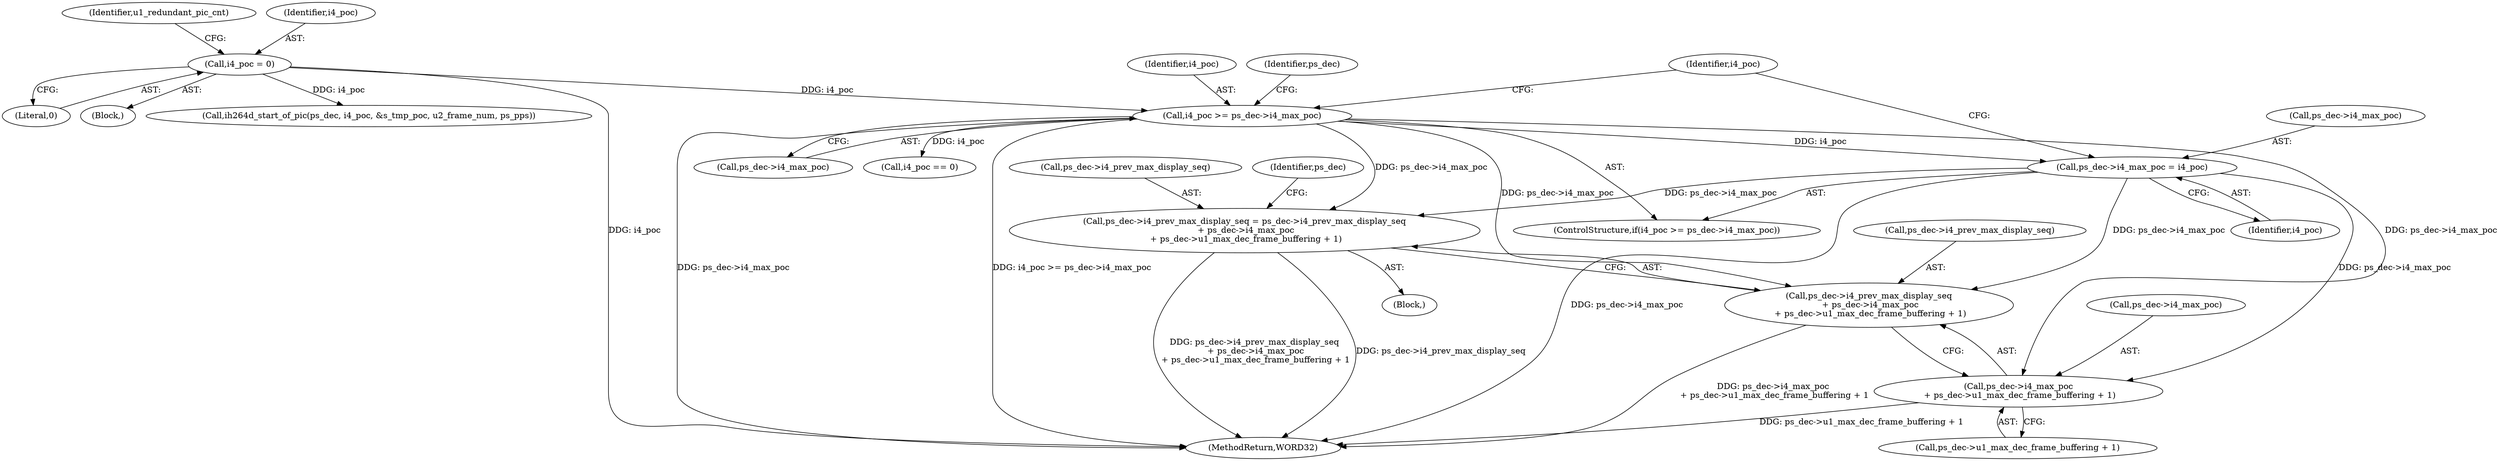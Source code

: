 digraph "0_Android_494561291a503840f385fbcd11d9bc5f4dc502b8_2@pointer" {
"1001377" [label="(Call,ps_dec->i4_max_poc = i4_poc)"];
"1001372" [label="(Call,i4_poc >= ps_dec->i4_max_poc)"];
"1000182" [label="(Call,i4_poc = 0)"];
"1001387" [label="(Call,ps_dec->i4_prev_max_display_seq = ps_dec->i4_prev_max_display_seq\n + ps_dec->i4_max_poc\n + ps_dec->u1_max_dec_frame_buffering + 1)"];
"1001391" [label="(Call,ps_dec->i4_prev_max_display_seq\n + ps_dec->i4_max_poc\n + ps_dec->u1_max_dec_frame_buffering + 1)"];
"1001395" [label="(Call,ps_dec->i4_max_poc\n + ps_dec->u1_max_dec_frame_buffering + 1)"];
"1001395" [label="(Call,ps_dec->i4_max_poc\n + ps_dec->u1_max_dec_frame_buffering + 1)"];
"1001379" [label="(Identifier,ps_dec)"];
"1001372" [label="(Call,i4_poc >= ps_dec->i4_max_poc)"];
"1001386" [label="(Block,)"];
"1001381" [label="(Identifier,i4_poc)"];
"1001374" [label="(Call,ps_dec->i4_max_poc)"];
"1000164" [label="(Block,)"];
"1001399" [label="(Call,ps_dec->u1_max_dec_frame_buffering + 1)"];
"1001388" [label="(Call,ps_dec->i4_prev_max_display_seq)"];
"1001406" [label="(Identifier,ps_dec)"];
"1001391" [label="(Call,ps_dec->i4_prev_max_display_seq\n + ps_dec->i4_max_poc\n + ps_dec->u1_max_dec_frame_buffering + 1)"];
"1001384" [label="(Identifier,i4_poc)"];
"1001383" [label="(Call,i4_poc == 0)"];
"1001373" [label="(Identifier,i4_poc)"];
"1000190" [label="(Identifier,u1_redundant_pic_cnt)"];
"1001396" [label="(Call,ps_dec->i4_max_poc)"];
"1001573" [label="(Call,ih264d_start_of_pic(ps_dec, i4_poc, &s_tmp_poc, u2_frame_num, ps_pps))"];
"1001387" [label="(Call,ps_dec->i4_prev_max_display_seq = ps_dec->i4_prev_max_display_seq\n + ps_dec->i4_max_poc\n + ps_dec->u1_max_dec_frame_buffering + 1)"];
"1002544" [label="(MethodReturn,WORD32)"];
"1000182" [label="(Call,i4_poc = 0)"];
"1001378" [label="(Call,ps_dec->i4_max_poc)"];
"1000184" [label="(Literal,0)"];
"1001377" [label="(Call,ps_dec->i4_max_poc = i4_poc)"];
"1001392" [label="(Call,ps_dec->i4_prev_max_display_seq)"];
"1001371" [label="(ControlStructure,if(i4_poc >= ps_dec->i4_max_poc))"];
"1000183" [label="(Identifier,i4_poc)"];
"1001377" -> "1001371"  [label="AST: "];
"1001377" -> "1001381"  [label="CFG: "];
"1001378" -> "1001377"  [label="AST: "];
"1001381" -> "1001377"  [label="AST: "];
"1001384" -> "1001377"  [label="CFG: "];
"1001377" -> "1002544"  [label="DDG: ps_dec->i4_max_poc"];
"1001372" -> "1001377"  [label="DDG: i4_poc"];
"1001377" -> "1001387"  [label="DDG: ps_dec->i4_max_poc"];
"1001377" -> "1001391"  [label="DDG: ps_dec->i4_max_poc"];
"1001377" -> "1001395"  [label="DDG: ps_dec->i4_max_poc"];
"1001372" -> "1001371"  [label="AST: "];
"1001372" -> "1001374"  [label="CFG: "];
"1001373" -> "1001372"  [label="AST: "];
"1001374" -> "1001372"  [label="AST: "];
"1001379" -> "1001372"  [label="CFG: "];
"1001384" -> "1001372"  [label="CFG: "];
"1001372" -> "1002544"  [label="DDG: i4_poc >= ps_dec->i4_max_poc"];
"1001372" -> "1002544"  [label="DDG: ps_dec->i4_max_poc"];
"1000182" -> "1001372"  [label="DDG: i4_poc"];
"1001372" -> "1001383"  [label="DDG: i4_poc"];
"1001372" -> "1001387"  [label="DDG: ps_dec->i4_max_poc"];
"1001372" -> "1001391"  [label="DDG: ps_dec->i4_max_poc"];
"1001372" -> "1001395"  [label="DDG: ps_dec->i4_max_poc"];
"1000182" -> "1000164"  [label="AST: "];
"1000182" -> "1000184"  [label="CFG: "];
"1000183" -> "1000182"  [label="AST: "];
"1000184" -> "1000182"  [label="AST: "];
"1000190" -> "1000182"  [label="CFG: "];
"1000182" -> "1002544"  [label="DDG: i4_poc"];
"1000182" -> "1001573"  [label="DDG: i4_poc"];
"1001387" -> "1001386"  [label="AST: "];
"1001387" -> "1001391"  [label="CFG: "];
"1001388" -> "1001387"  [label="AST: "];
"1001391" -> "1001387"  [label="AST: "];
"1001406" -> "1001387"  [label="CFG: "];
"1001387" -> "1002544"  [label="DDG: ps_dec->i4_prev_max_display_seq"];
"1001387" -> "1002544"  [label="DDG: ps_dec->i4_prev_max_display_seq\n + ps_dec->i4_max_poc\n + ps_dec->u1_max_dec_frame_buffering + 1"];
"1001391" -> "1001395"  [label="CFG: "];
"1001392" -> "1001391"  [label="AST: "];
"1001395" -> "1001391"  [label="AST: "];
"1001391" -> "1002544"  [label="DDG: ps_dec->i4_max_poc\n + ps_dec->u1_max_dec_frame_buffering + 1"];
"1001395" -> "1001399"  [label="CFG: "];
"1001396" -> "1001395"  [label="AST: "];
"1001399" -> "1001395"  [label="AST: "];
"1001395" -> "1002544"  [label="DDG: ps_dec->u1_max_dec_frame_buffering + 1"];
}
